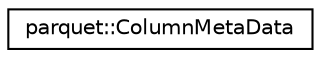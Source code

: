 digraph "Graphical Class Hierarchy"
{
  edge [fontname="Helvetica",fontsize="10",labelfontname="Helvetica",labelfontsize="10"];
  node [fontname="Helvetica",fontsize="10",shape=record];
  rankdir="LR";
  Node0 [label="parquet::ColumnMetaData",height=0.2,width=0.4,color="black", fillcolor="white", style="filled",URL="$structparquet_1_1ColumnMetaData.html",tooltip="Thrift-derived struct describing a column of data. "];
}
